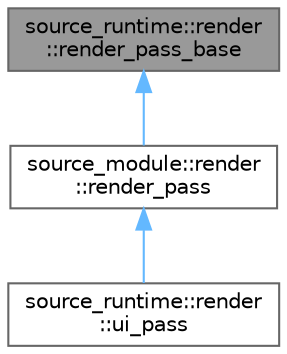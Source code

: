 digraph "source_runtime::render::render_pass_base"
{
 // LATEX_PDF_SIZE
  bgcolor="transparent";
  edge [fontname=Helvetica,fontsize=10,labelfontname=Helvetica,labelfontsize=10];
  node [fontname=Helvetica,fontsize=10,shape=box,height=0.2,width=0.4];
  Node1 [id="Node000001",label="source_runtime::render\l::render_pass_base",height=0.2,width=0.4,color="gray40", fillcolor="grey60", style="filled", fontcolor="black",tooltip=" "];
  Node1 -> Node2 [id="edge1_Node000001_Node000002",dir="back",color="steelblue1",style="solid",tooltip=" "];
  Node2 [id="Node000002",label="source_module::render\l::render_pass",height=0.2,width=0.4,color="gray40", fillcolor="white", style="filled",URL="$classsource__module_1_1render_1_1render__pass.html",tooltip=" "];
  Node2 -> Node3 [id="edge2_Node000002_Node000003",dir="back",color="steelblue1",style="solid",tooltip=" "];
  Node3 [id="Node000003",label="source_runtime::render\l::ui_pass",height=0.2,width=0.4,color="gray40", fillcolor="white", style="filled",URL="$classsource__runtime_1_1render_1_1ui__pass.html",tooltip=" "];
}

